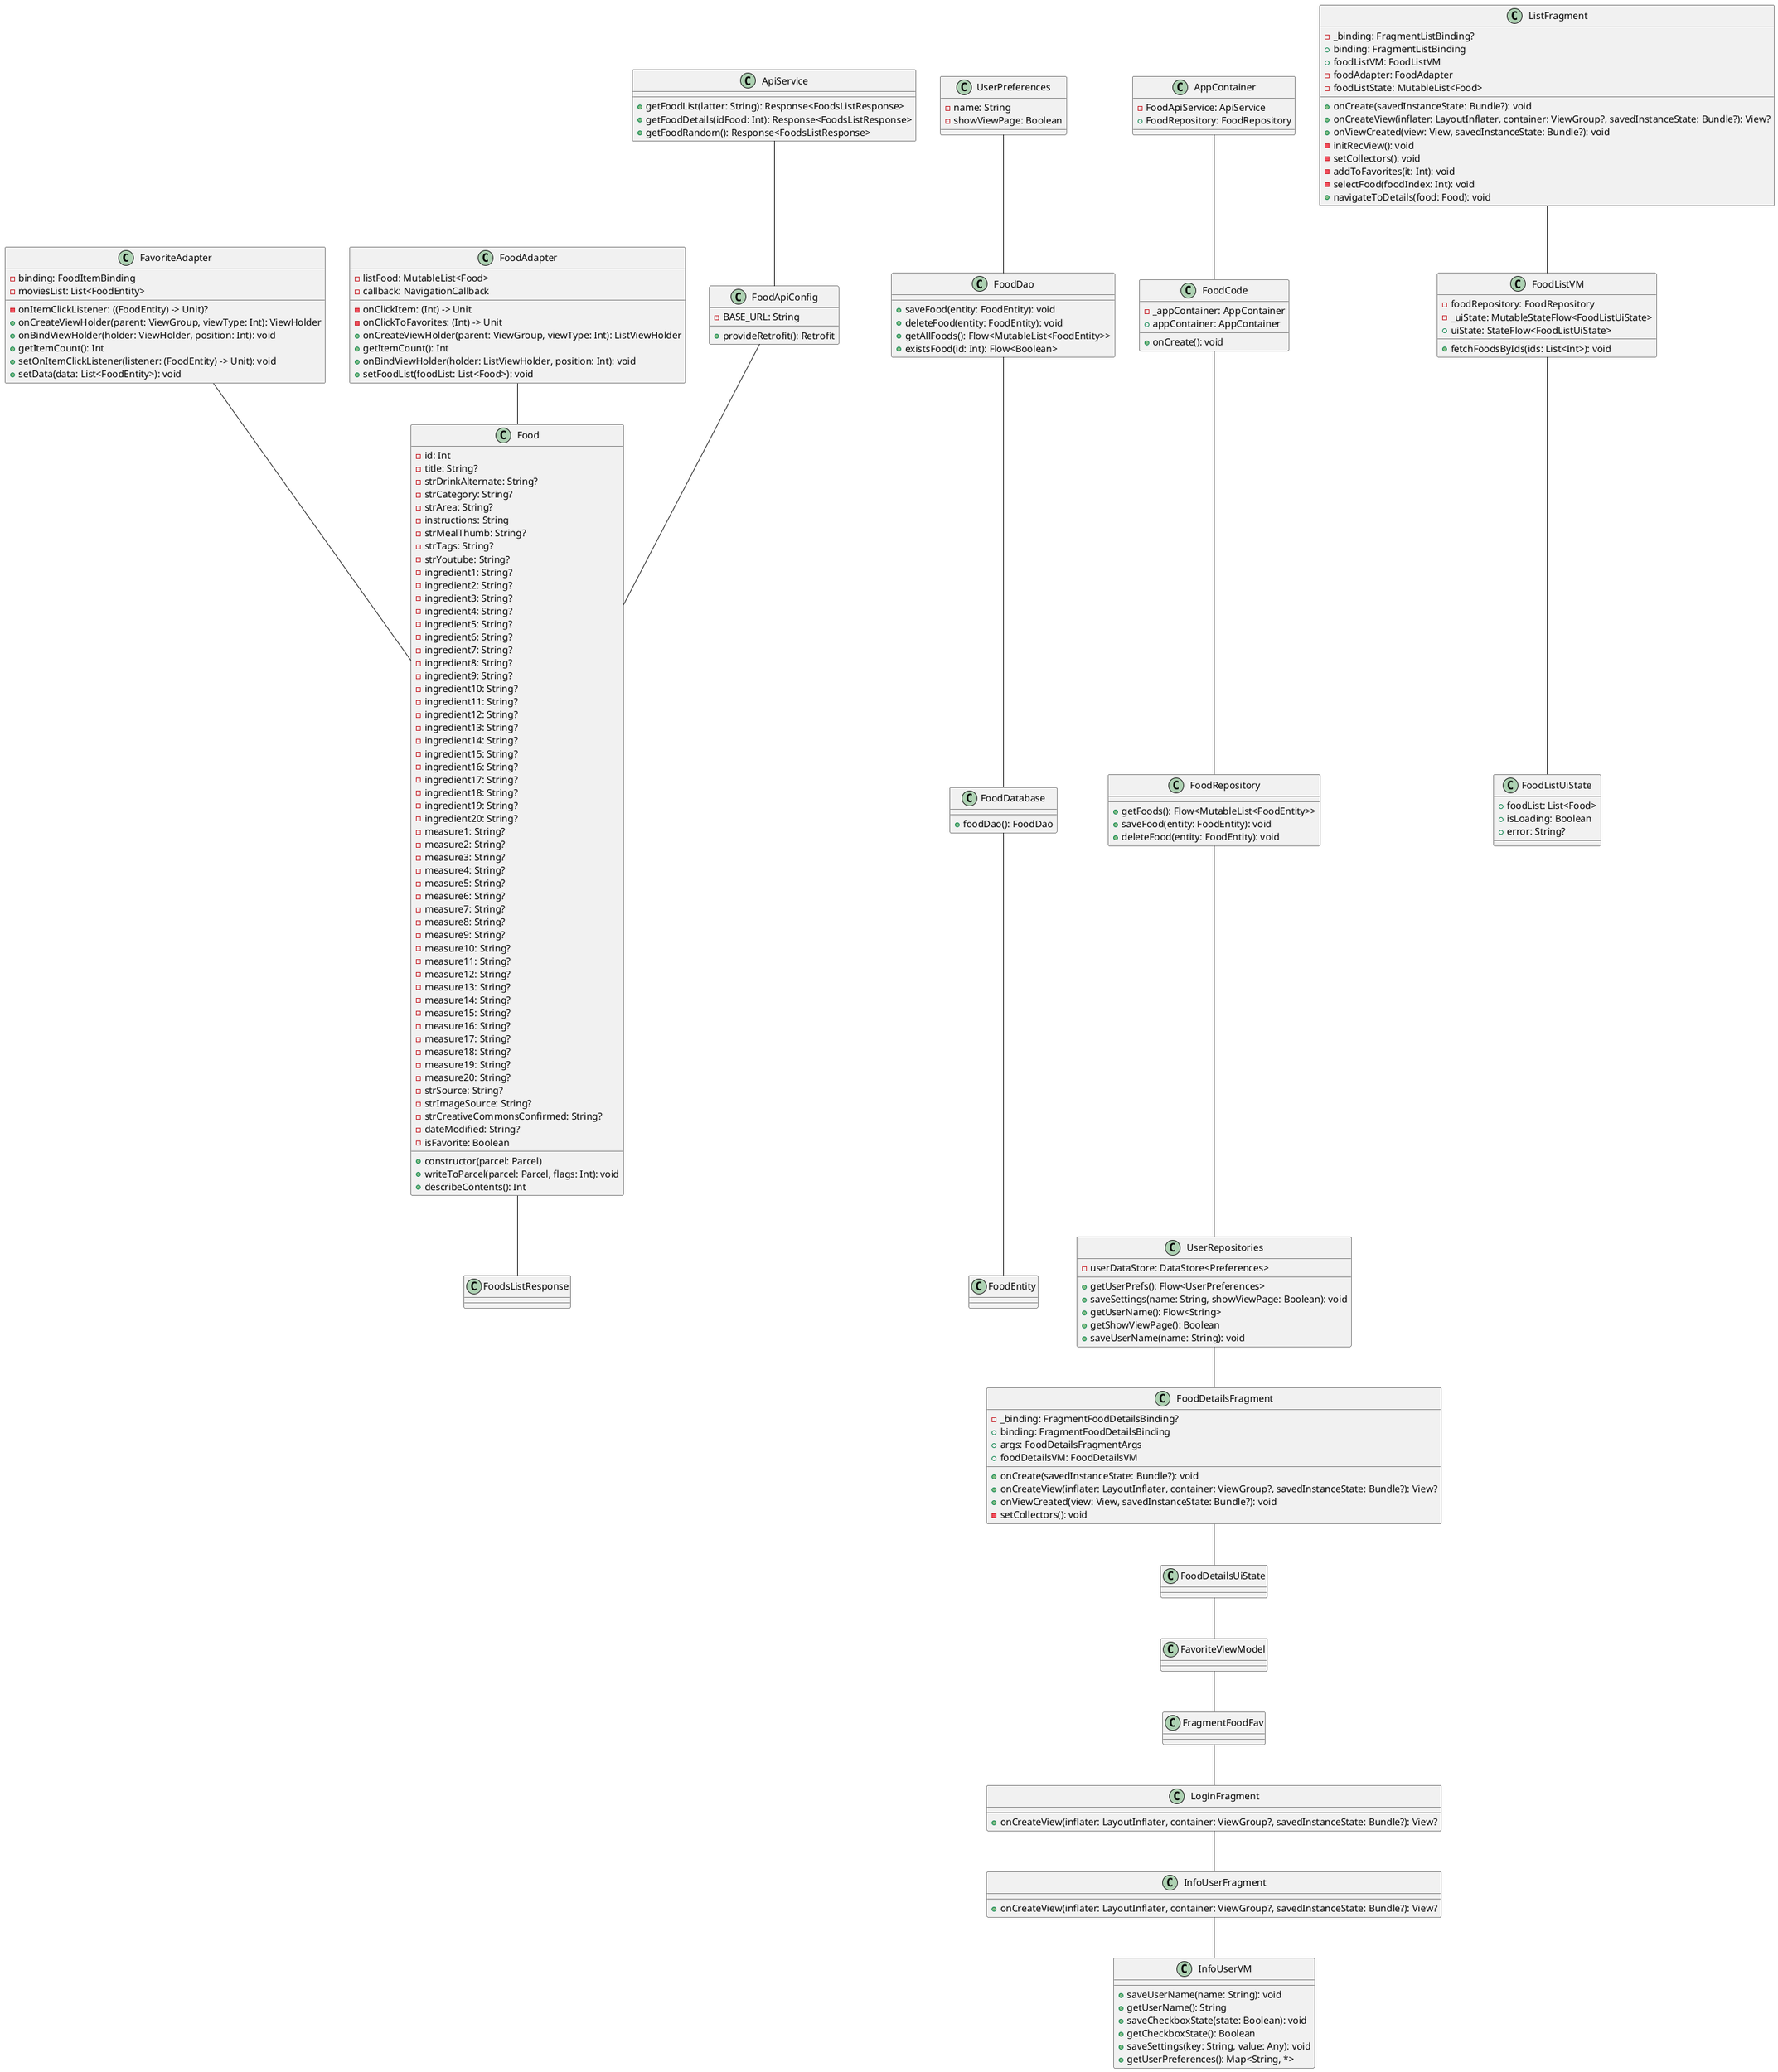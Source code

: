 @startuml
'https://plantuml.com/class-diagram

class FavoriteAdapter {
-binding: FoodItemBinding
    -moviesList: List<FoodEntity>
    -onItemClickListener: ((FoodEntity) -> Unit)?
    +onCreateViewHolder(parent: ViewGroup, viewType: Int): ViewHolder
    +onBindViewHolder(holder: ViewHolder, position: Int): void
    +getItemCount(): Int
    +setOnItemClickListener(listener: (FoodEntity) -> Unit): void
    +setData(data: List<FoodEntity>): void
}

class FoodAdapter {
-listFood: MutableList<Food>
    -onClickItem: (Int) -> Unit
    -onClickToFavorites: (Int) -> Unit
    -callback: NavigationCallback
    +onCreateViewHolder(parent: ViewGroup, viewType: Int): ListViewHolder
    +getItemCount(): Int
    +onBindViewHolder(holder: ListViewHolder, position: Int): void
    +setFoodList(foodList: List<Food>): void
}

class ApiService {
    +getFoodList(latter: String): Response<FoodsListResponse>
        +getFoodDetails(idFood: Int): Response<FoodsListResponse>
        +getFoodRandom(): Response<FoodsListResponse>
}

class FoodApiConfig {
    -BASE_URL: String
    +provideRetrofit(): Retrofit
}

class Food {
-id: Int
    -title: String?
    -strDrinkAlternate: String?
    -strCategory: String?
    -strArea: String?
    -instructions: String
    -strMealThumb: String?
    -strTags: String?
    -strYoutube: String?
    -ingredient1: String?
    -ingredient2: String?
    -ingredient3: String?
    -ingredient4: String?
    -ingredient5: String?
    -ingredient6: String?
    -ingredient7: String?
    -ingredient8: String?
    -ingredient9: String?
    -ingredient10: String?
    -ingredient11: String?
    -ingredient12: String?
    -ingredient13: String?
    -ingredient14: String?
    -ingredient15: String?
    -ingredient16: String?
    -ingredient17: String?
    -ingredient18: String?
    -ingredient19: String?
    -ingredient20: String?
    -measure1: String?
    -measure2: String?
    -measure3: String?
    -measure4: String?
    -measure5: String?
    -measure6: String?
    -measure7: String?
    -measure8: String?
    -measure9: String?
    -measure10: String?
    -measure11: String?
    -measure12: String?
    -measure13: String?
    -measure14: String?
    -measure15: String?
    -measure16: String?
    -measure17: String?
    -measure18: String?
    -measure19: String?
    -measure20: String?
    -strSource: String?
    -strImageSource: String?
    -strCreativeCommonsConfirmed: String?
    -dateModified: String?
    -isFavorite: Boolean
    +constructor(parcel: Parcel)
    +writeToParcel(parcel: Parcel, flags: Int): void
    +describeContents(): Int
}

class FoodsListResponse {
}

class UserPreferences {
-name: String
    -showViewPage: Boolean
}

class FoodDao {
    +saveFood(entity: FoodEntity): void
    +deleteFood(entity: FoodEntity): void
    +getAllFoods(): Flow<MutableList<FoodEntity>>
    +existsFood(id: Int): Flow<Boolean>
}

class FoodDatabase {
    +foodDao(): FoodDao
}

class FoodEntity {
}

class AppContainer {
-FoodApiService: ApiService
    +FoodRepository: FoodRepository
}

class FoodCode {
-_appContainer: AppContainer
    +appContainer: AppContainer
    +onCreate(): void
}

class FoodRepository {
    +getFoods(): Flow<MutableList<FoodEntity>>
    +saveFood(entity: FoodEntity): void
    +deleteFood(entity: FoodEntity): void
}

class UserRepositories {
-userDataStore: DataStore<Preferences>
    +getUserPrefs(): Flow<UserPreferences>
    +saveSettings(name: String, showViewPage: Boolean): void
    +getUserName(): Flow<String>
    +getShowViewPage(): Boolean
    +saveUserName(name: String): void
}

class FoodDetailsFragment {
-_binding: FragmentFoodDetailsBinding?
    +binding: FragmentFoodDetailsBinding
    +args: FoodDetailsFragmentArgs
    +foodDetailsVM: FoodDetailsVM
    +onCreate(savedInstanceState: Bundle?): void
    +onCreateView(inflater: LayoutInflater, container: ViewGroup?, savedInstanceState: Bundle?): View?
    +onViewCreated(view: View, savedInstanceState: Bundle?): void
    -setCollectors(): void
}

class FoodDetailsUiState {
}

class FavoriteViewModel {
}

class FragmentFoodFav {
}

class LoginFragment {
    +onCreateView(inflater: LayoutInflater, container: ViewGroup?, savedInstanceState: Bundle?): View?
}

class InfoUserFragment {
    +onCreateView(inflater: LayoutInflater, container: ViewGroup?, savedInstanceState: Bundle?): View?
}

class InfoUserVM {
    +saveUserName(name: String): void
    +getUserName(): String
    +saveCheckboxState(state: Boolean): void
    +getCheckboxState(): Boolean
    +saveSettings(key: String, value: Any): void
    +getUserPreferences(): Map<String, *>
}

class ListFragment {
    -_binding: FragmentListBinding?
    +binding: FragmentListBinding
    +foodListVM: FoodListVM
    -foodAdapter: FoodAdapter
    -foodListState: MutableList<Food>
    +onCreate(savedInstanceState: Bundle?): void
    +onCreateView(inflater: LayoutInflater, container: ViewGroup?, savedInstanceState: Bundle?): View?
    +onViewCreated(view: View, savedInstanceState: Bundle?): void
    -initRecView(): void
    -setCollectors(): void
    -addToFavorites(it: Int): void
    -selectFood(foodIndex: Int): void
    +navigateToDetails(food: Food): void
}

class FoodListVM {
    -foodRepository: FoodRepository
    -_uiState: MutableStateFlow<FoodListUiState>
    +uiState: StateFlow<FoodListUiState>
    +fetchFoodsByIds(ids: List<Int>): void
}

class FoodListUiState {
    +foodList: List<Food>
    +isLoading: Boolean
    +error: String?
}

FavoriteAdapter -- Food
FoodAdapter -- Food
ApiService -- FoodApiConfig
FoodApiConfig -- Food
Food -- FoodsListResponse
UserPreferences -- FoodDao
FoodDao -- FoodDatabase
FoodDatabase -- FoodEntity
AppContainer -- FoodCode
FoodCode -- FoodRepository
FoodRepository -- UserRepositories
UserRepositories -- FoodDetailsFragment
FoodDetailsFragment -- FoodDetailsUiState
FoodDetailsUiState -- FavoriteViewModel
FavoriteViewModel -- FragmentFoodFav
FragmentFoodFav -- LoginFragment
LoginFragment -- InfoUserFragment
InfoUserFragment -- InfoUserVM
ListFragment -- FoodListVM
FoodListVM -- FoodListUiState

@enduml@startuml
'https://plantuml.com/class-diagram

class FavoriteAdapter {
-binding: FoodItemBinding
    -moviesList: List<FoodEntity>
    -onItemClickListener: ((FoodEntity) -> Unit)?
    +onCreateViewHolder(parent: ViewGroup, viewType: Int): ViewHolder
    +onBindViewHolder(holder: ViewHolder, position: Int): void
    +getItemCount(): Int
    +setOnItemClickListener(listener: (FoodEntity) -> Unit): void
    +setData(data: List<FoodEntity>): void
}

class FoodAdapter {
-listFood: MutableList<Food>
    -onClickItem: (Int) -> Unit
    -onClickToFavorites: (Int) -> Unit
    -callback: NavigationCallback
    +onCreateViewHolder(parent: ViewGroup, viewType: Int): ListViewHolder
    +getItemCount(): Int
    +onBindViewHolder(holder: ListViewHolder, position: Int): void
    +setFoodList(foodList: List<Food>): void
}

class ApiService {
    +getFoodList(latter: String): Response<FoodsListResponse>
        +getFoodDetails(idFood: Int): Response<FoodsListResponse>
        +getFoodRandom(): Response<FoodsListResponse>
}

class FoodApiConfig {
    -BASE_URL: String
    +provideRetrofit(): Retrofit
}

class Food {
-id: Int
    -title: String?
    -strDrinkAlternate: String?
    -strCategory: String?
    -strArea: String?
    -instructions: String
    -strMealThumb: String?
    -strTags: String?
    -strYoutube: String?
    -ingredient1: String?
    -ingredient2: String?
    -ingredient3: String?
    -ingredient4: String?
    -ingredient5: String?
    -ingredient6: String?
    -ingredient7: String?
    -ingredient8: String?
    -ingredient9: String?
    -ingredient10: String?
    -ingredient11: String?
    -ingredient12: String?
    -ingredient13: String?
    -ingredient14: String?
    -ingredient15: String?
    -ingredient16: String?
    -ingredient17: String?
    -ingredient18: String?
    -ingredient19: String?
    -ingredient20: String?
    -measure1: String?
    -measure2: String?
    -measure3: String?
    -measure4: String?
    -measure5: String?
    -measure6: String?
    -measure7: String?
    -measure8: String?
    -measure9: String?
    -measure10: String?
    -measure11: String?
    -measure12: String?
    -measure13: String?
    -measure14: String?
    -measure15: String?
    -measure16: String?
    -measure17: String?
    -measure18: String?
    -measure19: String?
    -measure20: String?
    -strSource: String?
    -strImageSource: String?
    -strCreativeCommonsConfirmed: String?
    -dateModified: String?
    -isFavorite: Boolean
    +constructor(parcel: Parcel)
    +writeToParcel(parcel: Parcel, flags: Int): void
    +describeContents(): Int
}

class FoodsListResponse {
}

class UserPreferences {
-name: String
    -showViewPage: Boolean
}

class FoodDao {
    +saveFood(entity: FoodEntity): void
    +deleteFood(entity: FoodEntity): void
    +getAllFoods(): Flow<MutableList<FoodEntity>>
    +existsFood(id: Int): Flow<Boolean>
}

class FoodDatabase {
    +foodDao(): FoodDao
}

class FoodEntity {
}

class AppContainer {
-FoodApiService: ApiService
    +FoodRepository: FoodRepository
}

class FoodCode {
-_appContainer: AppContainer
    +appContainer: AppContainer
    +onCreate(): void
}

class FoodRepository {
    +getFoods(): Flow<MutableList<FoodEntity>>
    +saveFood(entity: FoodEntity): void
    +deleteFood(entity: FoodEntity): void
}

class UserRepositories {
-userDataStore: DataStore<Preferences>
    +getUserPrefs(): Flow<UserPreferences>
    +saveSettings(name: String, showViewPage: Boolean): void
    +getUserName(): Flow<String>
    +getShowViewPage(): Boolean
    +saveUserName(name: String): void
}

class FoodDetailsFragment {
-_binding: FragmentFoodDetailsBinding?
    +binding: FragmentFoodDetailsBinding
    +args: FoodDetailsFragmentArgs
    +foodDetailsVM: FoodDetailsVM
    +onCreate(savedInstanceState: Bundle?): void
    +onCreateView(inflater: LayoutInflater, container: ViewGroup?, savedInstanceState: Bundle?): View?
    +onViewCreated(view: View, savedInstanceState: Bundle?): void
    -setCollectors(): void
}

class FoodDetailsUiState {
}

class FavoriteViewModel {
}

class FragmentFoodFav {
}

class LoginFragment {
    +onCreateView(inflater: LayoutInflater, container: ViewGroup?, savedInstanceState: Bundle?): View?
}

class InfoUserFragment {
    +onCreateView(inflater: LayoutInflater, container: ViewGroup?, savedInstanceState: Bundle?): View?
}

class InfoUserVM {
    +saveUserName(name: String): void
    +getUserName(): String
    +saveCheckboxState(state: Boolean): void
    +getCheckboxState(): Boolean
    +saveSettings(key: String, value: Any): void
    +getUserPreferences(): Map<String, *>
}

class ListFragment {
    -_binding: FragmentListBinding?
    +binding: FragmentListBinding
    +foodListVM: FoodListVM
    -foodAdapter: FoodAdapter
    -foodListState: MutableList<Food>
    +onCreate(savedInstanceState: Bundle?): void
    +onCreateView(inflater: LayoutInflater, container: ViewGroup?, savedInstanceState: Bundle?): View?
    +onViewCreated(view: View, savedInstanceState: Bundle?): void
    -initRecView(): void
    -setCollectors(): void
    -addToFavorites(it: Int): void
    -selectFood(foodIndex: Int): void
    +navigateToDetails(food: Food): void
}

class FoodListVM {
    -foodRepository: FoodRepository
    -_uiState: MutableStateFlow<FoodListUiState>
    +uiState: StateFlow<FoodListUiState>
    +fetchFoodsByIds(ids: List<Int>): void
}

class FoodListUiState {
    +foodList: List<Food>
    +isLoading: Boolean
    +error: String?
}

FavoriteAdapter -- Food
FoodAdapter -- Food
ApiService -- FoodApiConfig
FoodApiConfig -- Food
Food -- FoodsListResponse
UserPreferences -- FoodDao
FoodDao -- FoodDatabase
FoodDatabase -- FoodEntity
AppContainer -- FoodCode
FoodCode -- FoodRepository
FoodRepository -- UserRepositories
UserRepositories -- FoodDetailsFragment
FoodDetailsFragment -- FoodDetailsUiState
FoodDetailsUiState -- FavoriteViewModel
FavoriteViewModel -- FragmentFoodFav
FragmentFoodFav -- LoginFragment
LoginFragment -- InfoUserFragment
InfoUserFragment -- InfoUserVM
ListFragment -- FoodListVM
FoodListVM -- FoodListUiState

@enduml@startuml
'https://plantuml.com/class-diagram

class FavoriteAdapter {
-binding: FoodItemBinding
    -moviesList: List<FoodEntity>
    -onItemClickListener: ((FoodEntity) -> Unit)?
    +onCreateViewHolder(parent: ViewGroup, viewType: Int): ViewHolder
    +onBindViewHolder(holder: ViewHolder, position: Int): void
    +getItemCount(): Int
    +setOnItemClickListener(listener: (FoodEntity) -> Unit): void
    +setData(data: List<FoodEntity>): void
}

class FoodAdapter {
-listFood: MutableList<Food>
    -onClickItem: (Int) -> Unit
    -onClickToFavorites: (Int) -> Unit
    -callback: NavigationCallback
    +onCreateViewHolder(parent: ViewGroup, viewType: Int): ListViewHolder
    +getItemCount(): Int
    +onBindViewHolder(holder: ListViewHolder, position: Int): void
    +setFoodList(foodList: List<Food>): void
}

class ApiService {
    +getFoodList(latter: String): Response<FoodsListResponse>
        +getFoodDetails(idFood: Int): Response<FoodsListResponse>
        +getFoodRandom(): Response<FoodsListResponse>
}

class FoodApiConfig {
    -BASE_URL: String
    +provideRetrofit(): Retrofit
}

class Food {
-id: Int
    -title: String?
    -strDrinkAlternate: String?
    -strCategory: String?
    -strArea: String?
    -instructions: String
    -strMealThumb: String?
    -strTags: String?
    -strYoutube: String?
    -ingredient1: String?
    -ingredient2: String?
    -ingredient3: String?
    -ingredient4: String?
    -ingredient5: String?
    -ingredient6: String?
    -ingredient7: String?
    -ingredient8: String?
    -ingredient9: String?
    -ingredient10: String?
    -ingredient11: String?
    -ingredient12: String?
    -ingredient13: String?
    -ingredient14: String?
    -ingredient15: String?
    -ingredient16: String?
    -ingredient17: String?
    -ingredient18: String?
    -ingredient19: String?
    -ingredient20: String?
    -measure1: String?
    -measure2: String?
    -measure3: String?
    -measure4: String?
    -measure5: String?
    -measure6: String?
    -measure7: String?
    -measure8: String?
    -measure9: String?
    -measure10: String?
    -measure11: String?
    -measure12: String?
    -measure13: String?
    -measure14: String?
    -measure15: String?
    -measure16: String?
    -measure17: String?
    -measure18: String?
    -measure19: String?
    -measure20: String?
    -strSource: String?
    -strImageSource: String?
    -strCreativeCommonsConfirmed: String?
    -dateModified: String?
    -isFavorite: Boolean
    +constructor(parcel: Parcel)
    +writeToParcel(parcel: Parcel, flags: Int): void
    +describeContents(): Int
}

class FoodsListResponse {
}

class UserPreferences {
-name: String
    -showViewPage: Boolean
}

class FoodDao {
    +saveFood(entity: FoodEntity): void
    +deleteFood(entity: FoodEntity): void
    +getAllFoods(): Flow<MutableList<FoodEntity>>
    +existsFood(id: Int): Flow<Boolean>
}

class FoodDatabase {
    +foodDao(): FoodDao
}

class FoodEntity {
}

class AppContainer {
-FoodApiService: ApiService
    +FoodRepository: FoodRepository
}

class FoodCode {
-_appContainer: AppContainer
    +appContainer: AppContainer
    +onCreate(): void
}

class FoodRepository {
    +getFoods(): Flow<MutableList<FoodEntity>>
    +saveFood(entity: FoodEntity): void
    +deleteFood(entity: FoodEntity): void
}

class UserRepositories {
-userDataStore: DataStore<Preferences>
    +getUserPrefs(): Flow<UserPreferences>
    +saveSettings(name: String, showViewPage: Boolean): void
    +getUserName(): Flow<String>
    +getShowViewPage(): Boolean
    +saveUserName(name: String): void
}

class FoodDetailsFragment {
-_binding: FragmentFoodDetailsBinding?
    +binding: FragmentFoodDetailsBinding
    +args: FoodDetailsFragmentArgs
    +foodDetailsVM: FoodDetailsVM
    +onCreate(savedInstanceState: Bundle?): void
    +onCreateView(inflater: LayoutInflater, container: ViewGroup?, savedInstanceState: Bundle?): View?
    +onViewCreated(view: View, savedInstanceState: Bundle?): void
    -setCollectors(): void
}

class FoodDetailsUiState {
}

class FavoriteViewModel {
}

class FragmentFoodFav {
}

class LoginFragment {
    +onCreateView(inflater: LayoutInflater, container: ViewGroup?, savedInstanceState: Bundle?): View?
}

class InfoUserFragment {
    +onCreateView(inflater: LayoutInflater, container: ViewGroup?, savedInstanceState: Bundle?): View?
}

class InfoUserVM {
    +saveUserName(name: String): void
    +getUserName(): String
    +saveCheckboxState(state: Boolean): void
    +getCheckboxState(): Boolean
    +saveSettings(key: String, value: Any): void
    +getUserPreferences(): Map<String, *>
}

class ListFragment {
    -_binding: FragmentListBinding?
    +binding: FragmentListBinding
    +foodListVM: FoodListVM
    -foodAdapter: FoodAdapter
    -foodListState: MutableList<Food>
    +onCreate(savedInstanceState: Bundle?): void
    +onCreateView(inflater: LayoutInflater, container: ViewGroup?, savedInstanceState: Bundle?): View?
    +onViewCreated(view: View, savedInstanceState: Bundle?): void
    -initRecView(): void
    -setCollectors(): void
    -addToFavorites(it: Int): void
    -selectFood(foodIndex: Int): void
    +navigateToDetails(food: Food): void
}

class FoodListVM {
    -foodRepository: FoodRepository
    -_uiState: MutableStateFlow<FoodListUiState>
    +uiState: StateFlow<FoodListUiState>
    +fetchFoodsByIds(ids: List<Int>): void
}

class FoodListUiState {
    +foodList: List<Food>
    +isLoading: Boolean
    +error: String?
}

FavoriteAdapter -- Food
FoodAdapter -- Food
ApiService -- FoodApiConfig
FoodApiConfig -- Food
Food -- FoodsListResponse
UserPreferences -- FoodDao
FoodDao -- FoodDatabase
FoodDatabase -- FoodEntity
AppContainer -- FoodCode
FoodCode -- FoodRepository
FoodRepository -- UserRepositories
UserRepositories -- FoodDetailsFragment
FoodDetailsFragment -- FoodDetailsUiState
FoodDetailsUiState -- FavoriteViewModel
FavoriteViewModel -- FragmentFoodFav
FragmentFoodFav -- LoginFragment
LoginFragment -- InfoUserFragment
InfoUserFragment -- InfoUserVM
ListFragment -- FoodListVM
FoodListVM -- FoodListUiState

@enduml
@startuml
'https://plantuml.com/class-diagram

class FavoriteAdapter {
-binding: FoodItemBinding
    -moviesList: List<FoodEntity>
    -onItemClickListener: ((FoodEntity) -> Unit)?
    +onCreateViewHolder(parent: ViewGroup, viewType: Int): ViewHolder
    +onBindViewHolder(holder: ViewHolder, position: Int): void
    +getItemCount(): Int
    +setOnItemClickListener(listener: (FoodEntity) -> Unit): void
    +setData(data: List<FoodEntity>): void
}

class FoodAdapter {
-listFood: MutableList<Food>
    -onClickItem: (Int) -> Unit
    -onClickToFavorites: (Int) -> Unit
    -callback: NavigationCallback
    +onCreateViewHolder(parent: ViewGroup, viewType: Int): ListViewHolder
    +getItemCount(): Int
    +onBindViewHolder(holder: ListViewHolder, position: Int): void
    +setFoodList(foodList: List<Food>): void
}

class ApiService {
    +getFoodList(latter: String): Response<FoodsListResponse>
        +getFoodDetails(idFood: Int): Response<FoodsListResponse>
        +getFoodRandom(): Response<FoodsListResponse>
}

class FoodApiConfig {
    -BASE_URL: String
    +provideRetrofit(): Retrofit
}

class Food {
-id: Int
    -title: String?
    -strDrinkAlternate: String?
    -strCategory: String?
    -strArea: String?
    -instructions: String
    -strMealThumb: String?
    -strTags: String?
    -strYoutube: String?
    -ingredient1: String?
    -ingredient2: String?
    -ingredient3: String?
    -ingredient4: String?
    -ingredient5: String?
    -ingredient6: String?
    -ingredient7: String?
    -ingredient8: String?
    -ingredient9: String?
    -ingredient10: String?
    -ingredient11: String?
    -ingredient12: String?
    -ingredient13: String?
    -ingredient14: String?
    -ingredient15: String?
    -ingredient16: String?
    -ingredient17: String?
    -ingredient18: String?
    -ingredient19: String?
    -ingredient20: String?
    -measure1: String?
    -measure2: String?
    -measure3: String?
    -measure4: String?
    -measure5: String?
    -measure6: String?
    -measure7: String?
    -measure8: String?
    -measure9: String?
    -measure10: String?
    -measure11: String?
    -measure12: String?
    -measure13: String?
    -measure14: String?
    -measure15: String?
    -measure16: String?
    -measure17: String?
    -measure18: String?
    -measure19: String?
    -measure20: String?
    -strSource: String?
    -strImageSource: String?
    -strCreativeCommonsConfirmed: String?
    -dateModified: String?
    -isFavorite: Boolean
    +constructor(parcel: Parcel)
    +writeToParcel(parcel: Parcel, flags: Int): void
    +describeContents(): Int
}

class FoodsListResponse {
}

class UserPreferences {
-name: String
    -showViewPage: Boolean
}

class FoodDao {
    +saveFood(entity: FoodEntity): void
    +deleteFood(entity: FoodEntity): void
    +getAllFoods(): Flow<MutableList<FoodEntity>>
    +existsFood(id: Int): Flow<Boolean>
}

class FoodDatabase {
    +foodDao(): FoodDao
}

class FoodEntity {
}

class AppContainer {
-FoodApiService: ApiService
    +FoodRepository: FoodRepository
}

class FoodCode {
-_appContainer: AppContainer
    +appContainer: AppContainer
    +onCreate(): void
}

class FoodRepository {
    +getFoods(): Flow<MutableList<FoodEntity>>
    +saveFood(entity: FoodEntity): void
    +deleteFood(entity: FoodEntity): void
}

class UserRepositories {
-userDataStore: DataStore<Preferences>
    +getUserPrefs(): Flow<UserPreferences>
    +saveSettings(name: String, showViewPage: Boolean): void
    +getUserName(): Flow<String>
    +getShowViewPage(): Boolean
    +saveUserName(name: String): void
}

class FoodDetailsFragment {
-_binding: FragmentFoodDetailsBinding?
    +binding: FragmentFoodDetailsBinding
    +args: FoodDetailsFragmentArgs
    +foodDetailsVM: FoodDetailsVM
    +onCreate(savedInstanceState: Bundle?): void
    +onCreateView(inflater: LayoutInflater, container: ViewGroup?, savedInstanceState: Bundle?): View?
    +onViewCreated(view: View, savedInstanceState: Bundle?): void
    -setCollectors(): void
}

class FoodDetailsUiState {
}

class FavoriteViewModel {
}

class FragmentFoodFav {
}

class LoginFragment {
    +onCreateView(inflater: LayoutInflater, container: ViewGroup?, savedInstanceState: Bundle?): View?
}

class InfoUserFragment {
    +onCreateView(inflater: LayoutInflater, container: ViewGroup?, savedInstanceState: Bundle?): View?
}

class InfoUserVM {
    +saveUserName(name: String): void
    +getUserName(): String
    +saveCheckboxState(state: Boolean): void
    +getCheckboxState(): Boolean
    +saveSettings(key: String, value: Any): void
    +getUserPreferences(): Map<String, *>
}

class ListFragment {
    -_binding: FragmentListBinding?
    +binding: FragmentListBinding
    +foodListVM: FoodListVM
    -foodAdapter: FoodAdapter
    -foodListState: MutableList<Food>
    +onCreate(savedInstanceState: Bundle?): void
    +onCreateView(inflater: LayoutInflater, container: ViewGroup?, savedInstanceState: Bundle?): View?
    +onViewCreated(view: View, savedInstanceState: Bundle?): void
    -initRecView(): void
    -setCollectors(): void
    -addToFavorites(it: Int): void
    -selectFood(foodIndex: Int): void
    +navigateToDetails(food: Food): void
}

class FoodListVM {
    -foodRepository: FoodRepository
    -_uiState: MutableStateFlow<FoodListUiState>
    +uiState: StateFlow<FoodListUiState>
    +fetchFoodsByIds(ids: List<Int>): void
}

class FoodListUiState {
    +foodList: List<Food>
    +isLoading: Boolean
    +error: String?
}

FavoriteAdapter -- Food
FoodAdapter -- Food
ApiService -- FoodApiConfig
FoodApiConfig -- Food
Food -- FoodsListResponse
UserPreferences -- FoodDao
FoodDao -- FoodDatabase
FoodDatabase -- FoodEntity
AppContainer -- FoodCode
FoodCode -- FoodRepository
FoodRepository -- UserRepositories
UserRepositories -- FoodDetailsFragment
FoodDetailsFragment -- FoodDetailsUiState
FoodDetailsUiState -- FavoriteViewModel
FavoriteViewModel -- FragmentFoodFav
FragmentFoodFav -- LoginFragment
LoginFragment -- InfoUserFragment
InfoUserFragment -- InfoUserVM
ListFragment -- FoodListVM
FoodListVM -- FoodListUiState

@enduml

@startuml
'https://plantuml.com/class-diagram

class FavoriteAdapter {
}

class FoodAdapter {
}

class ApiService {
}

class FoodApiConfig {
    -BASE_URL: String
    +provideRetrofit(): Retrofit
}

class Food {
}

class FoodsListResponse {
}

class UserPreferences {

}

class FoodDao {
    +saveFood(entity: FoodEntity): void
    +deleteFood(entity: FoodEntity): void
    +getAllFoods(): Flow<MutableList<FoodEntity>>
    +existsFood(id: Int): Flow<Boolean>
}

class FoodDatabase {
    +foodDao(): FoodDao
}

class FoodEntity {
}

class AppContainer {
}

class FoodCode {
}

class FoodRepository {
    +getFoods(): Flow<MutableList<FoodEntity>>
    +saveFood(entity: FoodEntity): void
    +deleteFood(entity: FoodEntity): void
}

class UserRepositories {
}

class FoodDetailsFragment {
}

class FoodDetailsUiState {
}

class FavoriteViewModel {
}

class FragmentFoodFav {
}

class LoginFragment {
    +onCreateView(inflater: LayoutInflater, container: ViewGroup?, savedInstanceState: Bundle?): View?
}

class InfoUserFragment {
    +onCreateView(inflater: LayoutInflater, container: ViewGroup?, savedInstanceState: Bundle?): View?
}

class InfoUserVM {
    +saveUserName(name: String): void
    +getUserName(): String
    +saveCheckboxState(state: Boolean): void
    +getCheckboxState(): Boolean
    +saveSettings(key: String, value: Any): void
    +getUserPreferences(): Map<String, *>
}

FavoriteAdapter -- Food
FoodAdapter -- Food
ApiService -- FoodApiConfig
FoodApiConfig -- Food
Food -- FoodsListResponse
UserPreferences -- FoodDao
FoodDao -- FoodDatabase
FoodDatabase -- FoodEntity
AppContainer -- FoodCode
FoodCode -- FoodRepository
FoodRepository -- UserRepositories
UserRepositories -- FoodDetailsFragment
FoodDetailsFragment -- FoodDetailsUiState
FoodDetailsUiState -- FavoriteViewModel
FavoriteViewModel -- FragmentFoodFav
FragmentFoodFav -- LoginFragment
LoginFragment -- InfoUserFragment
InfoUserFragment -- InfoUserVM

@enduml@startuml
'https://plantuml.com/class-diagram

class FavoriteAdapter {
}

class FoodAdapter {
}

class ApiService {
}

class FoodApiConfig {
    -BASE_URL: String
    +provideRetrofit(): Retrofit
}

class Food {
}

class FoodsListResponse {
}

class UserPreferences {
}

class FoodDao {
    +saveFood(entity: FoodEntity): void
    +deleteFood(entity: FoodEntity): void
    +getAllFoods(): Flow<MutableList<FoodEntity>>
    +existsFood(id: Int): Flow<Boolean>
}

class FoodDatabase {
    +foodDao(): FoodDao
}

class FoodEntity {
}

class AppContainer {
}

class FoodCode {
}

class FoodRepository {
    +getFoods(): Flow<MutableList<FoodEntity>>
    +saveFood(entity: FoodEntity): void
    +deleteFood(entity: FoodEntity): void
}

class UserRepositories {
}

class FoodDetailsFragment {
}

class FoodDetailsUiState {
}

class FavoriteViewModel {
}

class FragmentFoodFav {
}

class LoginFragment {
    +onCreateView(inflater: LayoutInflater, container: ViewGroup?, savedInstanceState: Bundle?): View?
}

class InfoUserFragment {
    +onCreateView(inflater: LayoutInflater, container: ViewGroup?, savedInstanceState: Bundle?): View?
}

class InfoUserVM {
    +saveUserName(name: String): void
    +getUserName(): String
    +saveCheckboxState(state: Boolean): void
    +getCheckboxState(): Boolean
    +saveSettings(key: String, value: Any): void
    +getUserPreferences(): Map<String, *>
}

FavoriteAdapter -- Food
FoodAdapter -- Food
ApiService -- FoodApiConfig
FoodApiConfig -- Food
Food -- FoodsListResponse
UserPreferences -- FoodDao
FoodDao -- FoodDatabase
FoodDatabase -- FoodEntity
AppContainer -- FoodCode
FoodCode -- FoodRepository
FoodRepository -- UserRepositories
UserRepositories -- FoodDetailsFragment
FoodDetailsFragment -- FoodDetailsUiState
FoodDetailsUiState -- FavoriteViewModel
FavoriteViewModel -- FragmentFoodFav
FragmentFoodFav -- LoginFragment
LoginFragment -- InfoUserFragment
InfoUserFragment -- InfoUserVM

@enduml